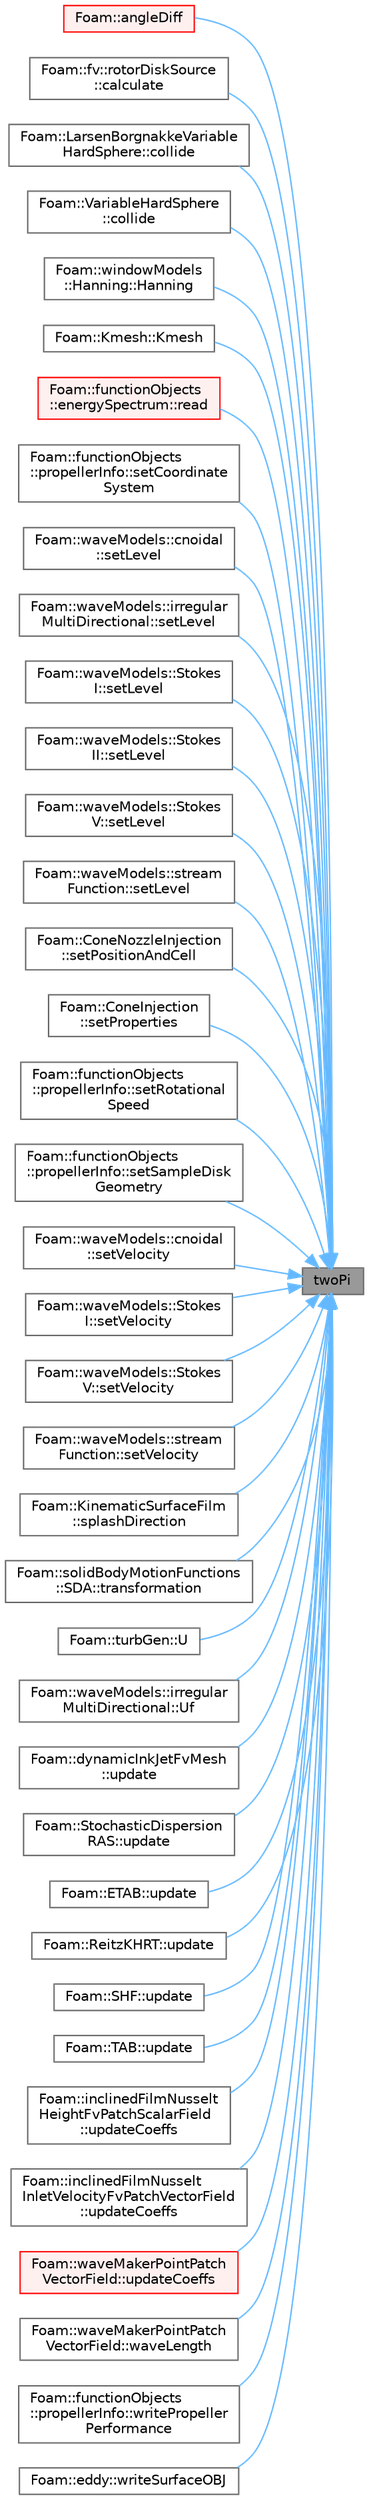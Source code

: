 digraph "twoPi"
{
 // LATEX_PDF_SIZE
  bgcolor="transparent";
  edge [fontname=Helvetica,fontsize=10,labelfontname=Helvetica,labelfontsize=10];
  node [fontname=Helvetica,fontsize=10,shape=box,height=0.2,width=0.4];
  rankdir="RL";
  Node1 [id="Node000001",label="twoPi",height=0.2,width=0.4,color="gray40", fillcolor="grey60", style="filled", fontcolor="black",tooltip=" "];
  Node1 -> Node2 [id="edge1_Node000001_Node000002",dir="back",color="steelblue1",style="solid",tooltip=" "];
  Node2 [id="Node000002",label="Foam::angleDiff",height=0.2,width=0.4,color="red", fillcolor="#FFF0F0", style="filled",URL="$namespaceFoam.html#a9871b540ff34d11fb35ca761e5ba3df5",tooltip=" "];
  Node1 -> Node6 [id="edge2_Node000001_Node000006",dir="back",color="steelblue1",style="solid",tooltip=" "];
  Node6 [id="Node000006",label="Foam::fv::rotorDiskSource\l::calculate",height=0.2,width=0.4,color="grey40", fillcolor="white", style="filled",URL="$classFoam_1_1fv_1_1rotorDiskSource.html#a0ef5630c93901e39867160ebad920cd6",tooltip=" "];
  Node1 -> Node7 [id="edge3_Node000001_Node000007",dir="back",color="steelblue1",style="solid",tooltip=" "];
  Node7 [id="Node000007",label="Foam::LarsenBorgnakkeVariable\lHardSphere::collide",height=0.2,width=0.4,color="grey40", fillcolor="white", style="filled",URL="$classFoam_1_1LarsenBorgnakkeVariableHardSphere.html#af028e1d3dc9aba7d1abd7d124b8a9a27",tooltip=" "];
  Node1 -> Node8 [id="edge4_Node000001_Node000008",dir="back",color="steelblue1",style="solid",tooltip=" "];
  Node8 [id="Node000008",label="Foam::VariableHardSphere\l::collide",height=0.2,width=0.4,color="grey40", fillcolor="white", style="filled",URL="$classFoam_1_1VariableHardSphere.html#af028e1d3dc9aba7d1abd7d124b8a9a27",tooltip=" "];
  Node1 -> Node9 [id="edge5_Node000001_Node000009",dir="back",color="steelblue1",style="solid",tooltip=" "];
  Node9 [id="Node000009",label="Foam::windowModels\l::Hanning::Hanning",height=0.2,width=0.4,color="grey40", fillcolor="white", style="filled",URL="$classFoam_1_1windowModels_1_1Hanning.html#ab2797d7f9d9b81eaae6bdd6b5dbb2143",tooltip=" "];
  Node1 -> Node10 [id="edge6_Node000001_Node000010",dir="back",color="steelblue1",style="solid",tooltip=" "];
  Node10 [id="Node000010",label="Foam::Kmesh::Kmesh",height=0.2,width=0.4,color="grey40", fillcolor="white", style="filled",URL="$classFoam_1_1Kmesh.html#a5a51b3510445fa907070c7052b6fc25c",tooltip=" "];
  Node1 -> Node11 [id="edge7_Node000001_Node000011",dir="back",color="steelblue1",style="solid",tooltip=" "];
  Node11 [id="Node000011",label="Foam::functionObjects\l::energySpectrum::read",height=0.2,width=0.4,color="red", fillcolor="#FFF0F0", style="filled",URL="$classFoam_1_1functionObjects_1_1energySpectrum.html#afac0600fef97b05534a595ce00b272ed",tooltip=" "];
  Node1 -> Node13 [id="edge8_Node000001_Node000013",dir="back",color="steelblue1",style="solid",tooltip=" "];
  Node13 [id="Node000013",label="Foam::functionObjects\l::propellerInfo::setCoordinate\lSystem",height=0.2,width=0.4,color="grey40", fillcolor="white", style="filled",URL="$classFoam_1_1functionObjects_1_1propellerInfo.html#a8d38013489981c2438dc6dfb8d68e8a8",tooltip=" "];
  Node1 -> Node14 [id="edge9_Node000001_Node000014",dir="back",color="steelblue1",style="solid",tooltip=" "];
  Node14 [id="Node000014",label="Foam::waveModels::cnoidal\l::setLevel",height=0.2,width=0.4,color="grey40", fillcolor="white", style="filled",URL="$classFoam_1_1waveModels_1_1cnoidal.html#a7eb3846519535efc91d2435539fa6cd3",tooltip=" "];
  Node1 -> Node15 [id="edge10_Node000001_Node000015",dir="back",color="steelblue1",style="solid",tooltip=" "];
  Node15 [id="Node000015",label="Foam::waveModels::irregular\lMultiDirectional::setLevel",height=0.2,width=0.4,color="grey40", fillcolor="white", style="filled",URL="$classFoam_1_1waveModels_1_1irregularMultiDirectional.html#a7eb3846519535efc91d2435539fa6cd3",tooltip=" "];
  Node1 -> Node16 [id="edge11_Node000001_Node000016",dir="back",color="steelblue1",style="solid",tooltip=" "];
  Node16 [id="Node000016",label="Foam::waveModels::Stokes\lI::setLevel",height=0.2,width=0.4,color="grey40", fillcolor="white", style="filled",URL="$classFoam_1_1waveModels_1_1StokesI.html#a7eb3846519535efc91d2435539fa6cd3",tooltip=" "];
  Node1 -> Node17 [id="edge12_Node000001_Node000017",dir="back",color="steelblue1",style="solid",tooltip=" "];
  Node17 [id="Node000017",label="Foam::waveModels::Stokes\lII::setLevel",height=0.2,width=0.4,color="grey40", fillcolor="white", style="filled",URL="$classFoam_1_1waveModels_1_1StokesII.html#a7eb3846519535efc91d2435539fa6cd3",tooltip=" "];
  Node1 -> Node18 [id="edge13_Node000001_Node000018",dir="back",color="steelblue1",style="solid",tooltip=" "];
  Node18 [id="Node000018",label="Foam::waveModels::Stokes\lV::setLevel",height=0.2,width=0.4,color="grey40", fillcolor="white", style="filled",URL="$classFoam_1_1waveModels_1_1StokesV.html#a7eb3846519535efc91d2435539fa6cd3",tooltip=" "];
  Node1 -> Node19 [id="edge14_Node000001_Node000019",dir="back",color="steelblue1",style="solid",tooltip=" "];
  Node19 [id="Node000019",label="Foam::waveModels::stream\lFunction::setLevel",height=0.2,width=0.4,color="grey40", fillcolor="white", style="filled",URL="$classFoam_1_1waveModels_1_1streamFunction.html#a7eb3846519535efc91d2435539fa6cd3",tooltip=" "];
  Node1 -> Node20 [id="edge15_Node000001_Node000020",dir="back",color="steelblue1",style="solid",tooltip=" "];
  Node20 [id="Node000020",label="Foam::ConeNozzleInjection\l::setPositionAndCell",height=0.2,width=0.4,color="grey40", fillcolor="white", style="filled",URL="$classFoam_1_1ConeNozzleInjection.html#a64ab8345fbd202af3bbab93b25d90105",tooltip=" "];
  Node1 -> Node21 [id="edge16_Node000001_Node000021",dir="back",color="steelblue1",style="solid",tooltip=" "];
  Node21 [id="Node000021",label="Foam::ConeInjection\l::setProperties",height=0.2,width=0.4,color="grey40", fillcolor="white", style="filled",URL="$classFoam_1_1ConeInjection.html#a9c29fb14e9bea94ae75c185efe894b00",tooltip=" "];
  Node1 -> Node22 [id="edge17_Node000001_Node000022",dir="back",color="steelblue1",style="solid",tooltip=" "];
  Node22 [id="Node000022",label="Foam::functionObjects\l::propellerInfo::setRotational\lSpeed",height=0.2,width=0.4,color="grey40", fillcolor="white", style="filled",URL="$classFoam_1_1functionObjects_1_1propellerInfo.html#a922a0d22ad15f3b41e7c82d656f551b8",tooltip=" "];
  Node1 -> Node23 [id="edge18_Node000001_Node000023",dir="back",color="steelblue1",style="solid",tooltip=" "];
  Node23 [id="Node000023",label="Foam::functionObjects\l::propellerInfo::setSampleDisk\lGeometry",height=0.2,width=0.4,color="grey40", fillcolor="white", style="filled",URL="$classFoam_1_1functionObjects_1_1propellerInfo.html#a9a11a3b70519675128b2fdc51f319aee",tooltip=" "];
  Node1 -> Node24 [id="edge19_Node000001_Node000024",dir="back",color="steelblue1",style="solid",tooltip=" "];
  Node24 [id="Node000024",label="Foam::waveModels::cnoidal\l::setVelocity",height=0.2,width=0.4,color="grey40", fillcolor="white", style="filled",URL="$classFoam_1_1waveModels_1_1cnoidal.html#a2fa94863d8cd0b407521be715a523bae",tooltip=" "];
  Node1 -> Node25 [id="edge20_Node000001_Node000025",dir="back",color="steelblue1",style="solid",tooltip=" "];
  Node25 [id="Node000025",label="Foam::waveModels::Stokes\lI::setVelocity",height=0.2,width=0.4,color="grey40", fillcolor="white", style="filled",URL="$classFoam_1_1waveModels_1_1StokesI.html#a2fa94863d8cd0b407521be715a523bae",tooltip=" "];
  Node1 -> Node26 [id="edge21_Node000001_Node000026",dir="back",color="steelblue1",style="solid",tooltip=" "];
  Node26 [id="Node000026",label="Foam::waveModels::Stokes\lV::setVelocity",height=0.2,width=0.4,color="grey40", fillcolor="white", style="filled",URL="$classFoam_1_1waveModels_1_1StokesV.html#a2fa94863d8cd0b407521be715a523bae",tooltip=" "];
  Node1 -> Node27 [id="edge22_Node000001_Node000027",dir="back",color="steelblue1",style="solid",tooltip=" "];
  Node27 [id="Node000027",label="Foam::waveModels::stream\lFunction::setVelocity",height=0.2,width=0.4,color="grey40", fillcolor="white", style="filled",URL="$classFoam_1_1waveModels_1_1streamFunction.html#a2fa94863d8cd0b407521be715a523bae",tooltip=" "];
  Node1 -> Node28 [id="edge23_Node000001_Node000028",dir="back",color="steelblue1",style="solid",tooltip=" "];
  Node28 [id="Node000028",label="Foam::KinematicSurfaceFilm\l::splashDirection",height=0.2,width=0.4,color="grey40", fillcolor="white", style="filled",URL="$classFoam_1_1KinematicSurfaceFilm.html#a7d086162ff18dda5c86d59ec854cf55e",tooltip=" "];
  Node1 -> Node29 [id="edge24_Node000001_Node000029",dir="back",color="steelblue1",style="solid",tooltip=" "];
  Node29 [id="Node000029",label="Foam::solidBodyMotionFunctions\l::SDA::transformation",height=0.2,width=0.4,color="grey40", fillcolor="white", style="filled",URL="$classFoam_1_1solidBodyMotionFunctions_1_1SDA.html#aa399caab3cd107de02ea674d7d25ed72",tooltip=" "];
  Node1 -> Node30 [id="edge25_Node000001_Node000030",dir="back",color="steelblue1",style="solid",tooltip=" "];
  Node30 [id="Node000030",label="Foam::turbGen::U",height=0.2,width=0.4,color="grey40", fillcolor="white", style="filled",URL="$classFoam_1_1turbGen.html#ac16b5b99bbcb4a4593ac66c206ec681c",tooltip=" "];
  Node1 -> Node31 [id="edge26_Node000001_Node000031",dir="back",color="steelblue1",style="solid",tooltip=" "];
  Node31 [id="Node000031",label="Foam::waveModels::irregular\lMultiDirectional::Uf",height=0.2,width=0.4,color="grey40", fillcolor="white", style="filled",URL="$classFoam_1_1waveModels_1_1irregularMultiDirectional.html#a9dc2a2ea221b6057f896010b3373e667",tooltip=" "];
  Node1 -> Node32 [id="edge27_Node000001_Node000032",dir="back",color="steelblue1",style="solid",tooltip=" "];
  Node32 [id="Node000032",label="Foam::dynamicInkJetFvMesh\l::update",height=0.2,width=0.4,color="grey40", fillcolor="white", style="filled",URL="$classFoam_1_1dynamicInkJetFvMesh.html#aa2aac016e2bf7b5bd2b271786c2791aa",tooltip=" "];
  Node1 -> Node33 [id="edge28_Node000001_Node000033",dir="back",color="steelblue1",style="solid",tooltip=" "];
  Node33 [id="Node000033",label="Foam::StochasticDispersion\lRAS::update",height=0.2,width=0.4,color="grey40", fillcolor="white", style="filled",URL="$classFoam_1_1StochasticDispersionRAS.html#afb99589150c1ee258da64f8f0c1f37f8",tooltip=" "];
  Node1 -> Node34 [id="edge29_Node000001_Node000034",dir="back",color="steelblue1",style="solid",tooltip=" "];
  Node34 [id="Node000034",label="Foam::ETAB::update",height=0.2,width=0.4,color="grey40", fillcolor="white", style="filled",URL="$classFoam_1_1ETAB.html#af86a08f997bc779309ec7d00e914e292",tooltip=" "];
  Node1 -> Node35 [id="edge30_Node000001_Node000035",dir="back",color="steelblue1",style="solid",tooltip=" "];
  Node35 [id="Node000035",label="Foam::ReitzKHRT::update",height=0.2,width=0.4,color="grey40", fillcolor="white", style="filled",URL="$classFoam_1_1ReitzKHRT.html#af86a08f997bc779309ec7d00e914e292",tooltip=" "];
  Node1 -> Node36 [id="edge31_Node000001_Node000036",dir="back",color="steelblue1",style="solid",tooltip=" "];
  Node36 [id="Node000036",label="Foam::SHF::update",height=0.2,width=0.4,color="grey40", fillcolor="white", style="filled",URL="$classFoam_1_1SHF.html#af86a08f997bc779309ec7d00e914e292",tooltip=" "];
  Node1 -> Node37 [id="edge32_Node000001_Node000037",dir="back",color="steelblue1",style="solid",tooltip=" "];
  Node37 [id="Node000037",label="Foam::TAB::update",height=0.2,width=0.4,color="grey40", fillcolor="white", style="filled",URL="$classFoam_1_1TAB.html#af86a08f997bc779309ec7d00e914e292",tooltip=" "];
  Node1 -> Node38 [id="edge33_Node000001_Node000038",dir="back",color="steelblue1",style="solid",tooltip=" "];
  Node38 [id="Node000038",label="Foam::inclinedFilmNusselt\lHeightFvPatchScalarField\l::updateCoeffs",height=0.2,width=0.4,color="grey40", fillcolor="white", style="filled",URL="$classFoam_1_1inclinedFilmNusseltHeightFvPatchScalarField.html#a7e24eafac629d3733181cd942d4c902f",tooltip=" "];
  Node1 -> Node39 [id="edge34_Node000001_Node000039",dir="back",color="steelblue1",style="solid",tooltip=" "];
  Node39 [id="Node000039",label="Foam::inclinedFilmNusselt\lInletVelocityFvPatchVectorField\l::updateCoeffs",height=0.2,width=0.4,color="grey40", fillcolor="white", style="filled",URL="$classFoam_1_1inclinedFilmNusseltInletVelocityFvPatchVectorField.html#a7e24eafac629d3733181cd942d4c902f",tooltip=" "];
  Node1 -> Node40 [id="edge35_Node000001_Node000040",dir="back",color="steelblue1",style="solid",tooltip=" "];
  Node40 [id="Node000040",label="Foam::waveMakerPointPatch\lVectorField::updateCoeffs",height=0.2,width=0.4,color="red", fillcolor="#FFF0F0", style="filled",URL="$classFoam_1_1waveMakerPointPatchVectorField.html#a7e24eafac629d3733181cd942d4c902f",tooltip=" "];
  Node1 -> Node42 [id="edge36_Node000001_Node000042",dir="back",color="steelblue1",style="solid",tooltip=" "];
  Node42 [id="Node000042",label="Foam::waveMakerPointPatch\lVectorField::waveLength",height=0.2,width=0.4,color="grey40", fillcolor="white", style="filled",URL="$classFoam_1_1waveMakerPointPatchVectorField.html#aa29fc9d08bd8ec57c25d50341127f687",tooltip=" "];
  Node1 -> Node43 [id="edge37_Node000001_Node000043",dir="back",color="steelblue1",style="solid",tooltip=" "];
  Node43 [id="Node000043",label="Foam::functionObjects\l::propellerInfo::writePropeller\lPerformance",height=0.2,width=0.4,color="grey40", fillcolor="white", style="filled",URL="$classFoam_1_1functionObjects_1_1propellerInfo.html#a6510b5411391d56f3bf3adacc554aa06",tooltip=" "];
  Node1 -> Node44 [id="edge38_Node000001_Node000044",dir="back",color="steelblue1",style="solid",tooltip=" "];
  Node44 [id="Node000044",label="Foam::eddy::writeSurfaceOBJ",height=0.2,width=0.4,color="grey40", fillcolor="white", style="filled",URL="$classFoam_1_1eddy.html#abf4241db111468a21267c57876d84a4f",tooltip=" "];
}
